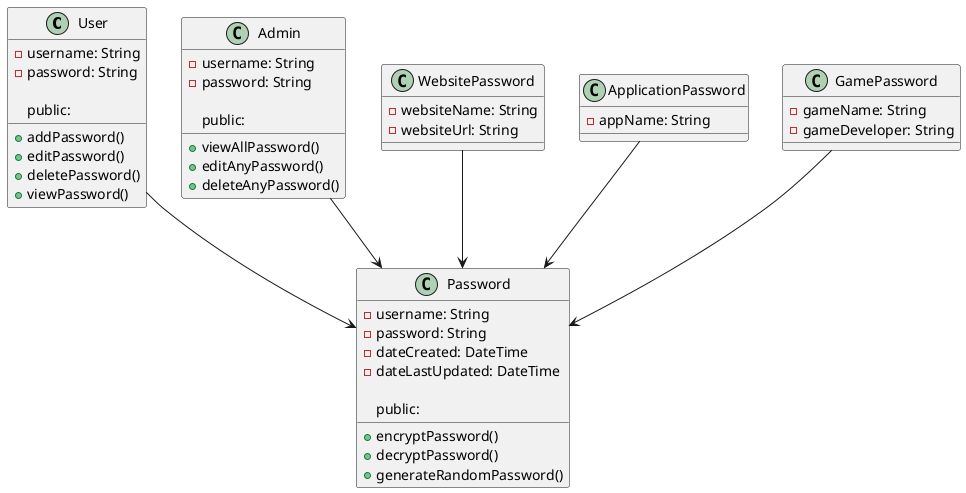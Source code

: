 @startuml

class User {
  - username: String
  - password: String
  
  public:
    + addPassword()
    + editPassword()
    + deletePassword()
    + viewPassword()
}

class Admin {
  - username: String
  - password: String
  
  public:
    + viewAllPassword()
    + editAnyPassword()
    + deleteAnyPassword()
}

class Password {
  - username: String
  - password: String
  - dateCreated: DateTime
  - dateLastUpdated: DateTime

  public:
    + encryptPassword()
    + decryptPassword()
    + generateRandomPassword()
}

class WebsitePassword {
  - websiteName: String
  - websiteUrl: String
}

class ApplicationPassword {
  - appName: String
}

class GamePassword {
  - gameName: String
  - gameDeveloper: String
}

User --> Password
Admin --> Password
WebsitePassword --> Password
ApplicationPassword --> Password
GamePassword --> Password

@enduml